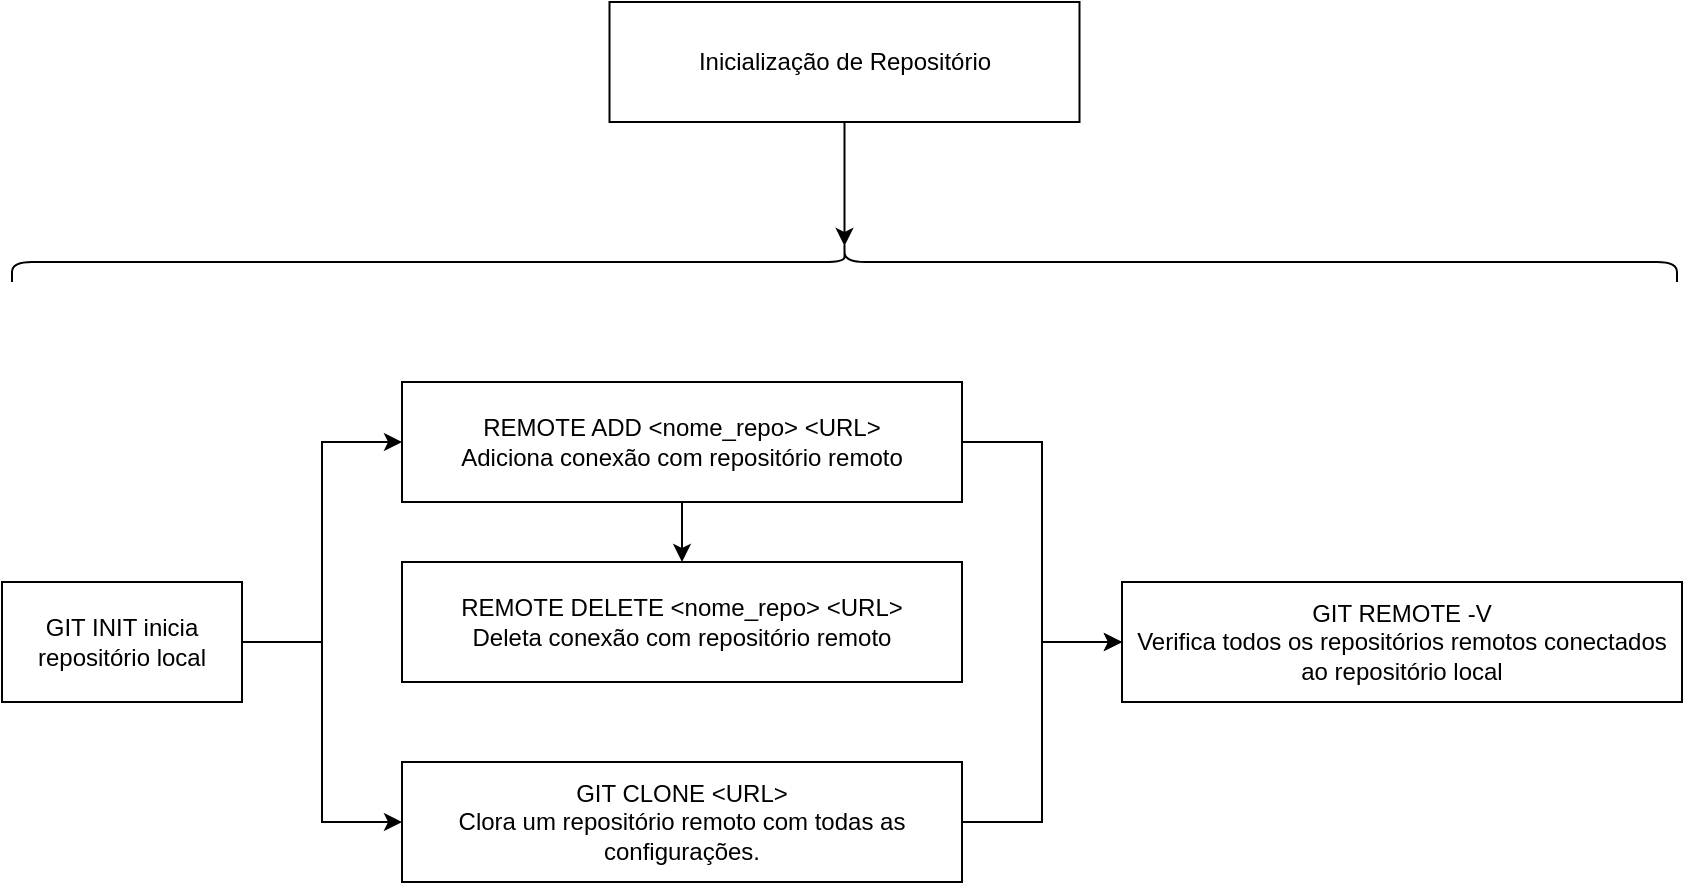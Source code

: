 <mxfile version="21.6.3" type="github">
  <diagram name="Page-1" id="52a04d89-c75d-2922-d76d-85b35f80e030">
    <mxGraphModel dx="1100" dy="494" grid="1" gridSize="10" guides="1" tooltips="1" connect="1" arrows="1" fold="1" page="1" pageScale="1" pageWidth="1100" pageHeight="850" background="none" math="0" shadow="0">
      <root>
        <mxCell id="0" />
        <mxCell id="1" parent="0" />
        <mxCell id="dr49KxV8g7Vcw9dEUzE0-3" value="" style="edgeStyle=orthogonalEdgeStyle;rounded=0;orthogonalLoop=1;jettySize=auto;html=1;" edge="1" parent="1" source="dr49KxV8g7Vcw9dEUzE0-1" target="dr49KxV8g7Vcw9dEUzE0-2">
          <mxGeometry relative="1" as="geometry">
            <Array as="points">
              <mxPoint x="160" y="380" />
              <mxPoint x="160" y="280" />
            </Array>
          </mxGeometry>
        </mxCell>
        <mxCell id="dr49KxV8g7Vcw9dEUzE0-12" value="" style="edgeStyle=orthogonalEdgeStyle;rounded=0;orthogonalLoop=1;jettySize=auto;html=1;entryX=0;entryY=0.5;entryDx=0;entryDy=0;" edge="1" parent="1" source="dr49KxV8g7Vcw9dEUzE0-1" target="dr49KxV8g7Vcw9dEUzE0-11">
          <mxGeometry relative="1" as="geometry">
            <Array as="points">
              <mxPoint x="160" y="380" />
              <mxPoint x="160" y="470" />
            </Array>
          </mxGeometry>
        </mxCell>
        <mxCell id="dr49KxV8g7Vcw9dEUzE0-1" value="GIT INIT inicia repositório local" style="rounded=0;whiteSpace=wrap;html=1;" vertex="1" parent="1">
          <mxGeometry y="350" width="120" height="60" as="geometry" />
        </mxCell>
        <mxCell id="dr49KxV8g7Vcw9dEUzE0-9" value="" style="edgeStyle=orthogonalEdgeStyle;rounded=0;orthogonalLoop=1;jettySize=auto;html=1;" edge="1" parent="1" source="dr49KxV8g7Vcw9dEUzE0-2" target="dr49KxV8g7Vcw9dEUzE0-8">
          <mxGeometry relative="1" as="geometry" />
        </mxCell>
        <mxCell id="dr49KxV8g7Vcw9dEUzE0-17" value="" style="edgeStyle=orthogonalEdgeStyle;rounded=0;orthogonalLoop=1;jettySize=auto;html=1;" edge="1" parent="1" source="dr49KxV8g7Vcw9dEUzE0-2" target="dr49KxV8g7Vcw9dEUzE0-16">
          <mxGeometry relative="1" as="geometry">
            <Array as="points">
              <mxPoint x="520" y="280" />
              <mxPoint x="520" y="380" />
            </Array>
          </mxGeometry>
        </mxCell>
        <mxCell id="dr49KxV8g7Vcw9dEUzE0-2" value="REMOTE ADD &amp;lt;nome_repo&amp;gt; &amp;lt;URL&amp;gt;&lt;br&gt;Adiciona conexão com repositório remoto" style="rounded=0;whiteSpace=wrap;html=1;" vertex="1" parent="1">
          <mxGeometry x="200" y="250" width="280" height="60" as="geometry" />
        </mxCell>
        <mxCell id="dr49KxV8g7Vcw9dEUzE0-4" value="" style="shape=curlyBracket;whiteSpace=wrap;html=1;rounded=1;labelPosition=left;verticalLabelPosition=middle;align=right;verticalAlign=middle;rotation=90;" vertex="1" parent="1">
          <mxGeometry x="411.25" y="-226.25" width="20" height="832.5" as="geometry" />
        </mxCell>
        <mxCell id="dr49KxV8g7Vcw9dEUzE0-13" style="edgeStyle=orthogonalEdgeStyle;rounded=0;orthogonalLoop=1;jettySize=auto;html=1;entryX=0.1;entryY=0.5;entryDx=0;entryDy=0;entryPerimeter=0;" edge="1" parent="1" source="dr49KxV8g7Vcw9dEUzE0-5" target="dr49KxV8g7Vcw9dEUzE0-4">
          <mxGeometry relative="1" as="geometry" />
        </mxCell>
        <mxCell id="dr49KxV8g7Vcw9dEUzE0-5" value="Inicialização de Repositório" style="rounded=0;whiteSpace=wrap;html=1;" vertex="1" parent="1">
          <mxGeometry x="303.75" y="60" width="235" height="60" as="geometry" />
        </mxCell>
        <mxCell id="dr49KxV8g7Vcw9dEUzE0-8" value="REMOTE DELETE &amp;lt;nome_repo&amp;gt; &amp;lt;URL&amp;gt;&lt;br&gt;Deleta conexão com repositório remoto" style="rounded=0;whiteSpace=wrap;html=1;" vertex="1" parent="1">
          <mxGeometry x="200" y="340" width="280" height="60" as="geometry" />
        </mxCell>
        <mxCell id="dr49KxV8g7Vcw9dEUzE0-18" style="edgeStyle=orthogonalEdgeStyle;rounded=0;orthogonalLoop=1;jettySize=auto;html=1;entryX=0;entryY=0.5;entryDx=0;entryDy=0;" edge="1" parent="1" source="dr49KxV8g7Vcw9dEUzE0-11" target="dr49KxV8g7Vcw9dEUzE0-16">
          <mxGeometry relative="1" as="geometry">
            <Array as="points">
              <mxPoint x="520" y="470" />
              <mxPoint x="520" y="380" />
            </Array>
          </mxGeometry>
        </mxCell>
        <mxCell id="dr49KxV8g7Vcw9dEUzE0-11" value="GIT CLONE &amp;lt;URL&amp;gt;&lt;br&gt;Clora um repositório remoto com todas as configurações." style="rounded=0;whiteSpace=wrap;html=1;" vertex="1" parent="1">
          <mxGeometry x="200" y="440" width="280" height="60" as="geometry" />
        </mxCell>
        <mxCell id="dr49KxV8g7Vcw9dEUzE0-16" value="GIT REMOTE -V&lt;br&gt;Verifica todos os repositórios remotos conectados ao repositório local" style="whiteSpace=wrap;html=1;rounded=0;" vertex="1" parent="1">
          <mxGeometry x="560" y="350" width="280" height="60" as="geometry" />
        </mxCell>
      </root>
    </mxGraphModel>
  </diagram>
</mxfile>
